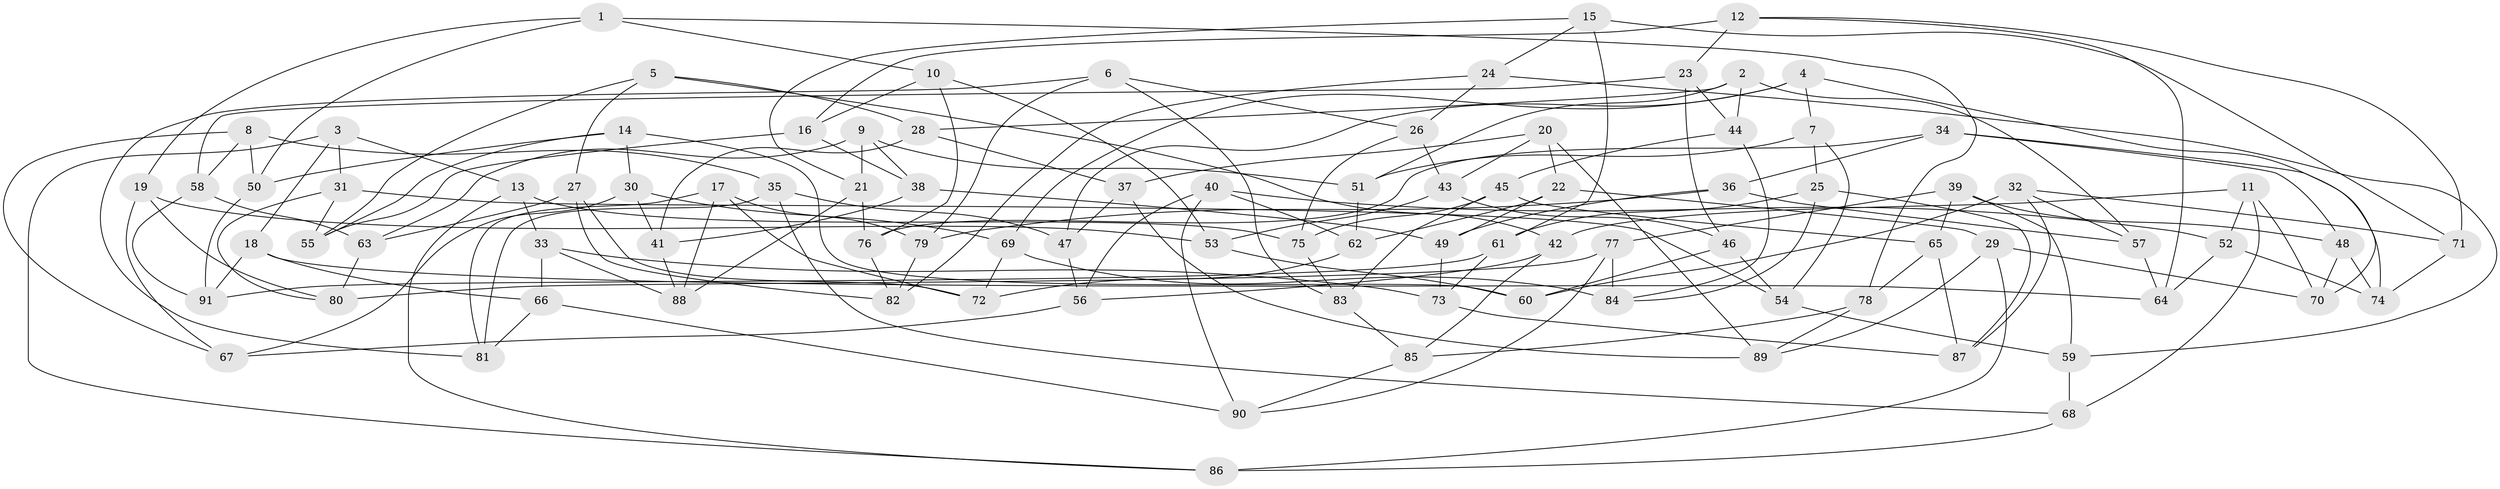// Generated by graph-tools (version 1.1) at 2025/59/03/09/25 04:59:37]
// undirected, 91 vertices, 182 edges
graph export_dot {
graph [start="1"]
  node [color=gray90,style=filled];
  1;
  2;
  3;
  4;
  5;
  6;
  7;
  8;
  9;
  10;
  11;
  12;
  13;
  14;
  15;
  16;
  17;
  18;
  19;
  20;
  21;
  22;
  23;
  24;
  25;
  26;
  27;
  28;
  29;
  30;
  31;
  32;
  33;
  34;
  35;
  36;
  37;
  38;
  39;
  40;
  41;
  42;
  43;
  44;
  45;
  46;
  47;
  48;
  49;
  50;
  51;
  52;
  53;
  54;
  55;
  56;
  57;
  58;
  59;
  60;
  61;
  62;
  63;
  64;
  65;
  66;
  67;
  68;
  69;
  70;
  71;
  72;
  73;
  74;
  75;
  76;
  77;
  78;
  79;
  80;
  81;
  82;
  83;
  84;
  85;
  86;
  87;
  88;
  89;
  90;
  91;
  1 -- 10;
  1 -- 50;
  1 -- 19;
  1 -- 78;
  2 -- 44;
  2 -- 51;
  2 -- 28;
  2 -- 57;
  3 -- 31;
  3 -- 86;
  3 -- 18;
  3 -- 13;
  4 -- 70;
  4 -- 7;
  4 -- 47;
  4 -- 69;
  5 -- 27;
  5 -- 28;
  5 -- 55;
  5 -- 42;
  6 -- 81;
  6 -- 83;
  6 -- 26;
  6 -- 79;
  7 -- 54;
  7 -- 25;
  7 -- 51;
  8 -- 35;
  8 -- 67;
  8 -- 50;
  8 -- 58;
  9 -- 63;
  9 -- 51;
  9 -- 21;
  9 -- 38;
  10 -- 53;
  10 -- 76;
  10 -- 16;
  11 -- 70;
  11 -- 52;
  11 -- 42;
  11 -- 68;
  12 -- 23;
  12 -- 71;
  12 -- 16;
  12 -- 64;
  13 -- 86;
  13 -- 75;
  13 -- 33;
  14 -- 60;
  14 -- 30;
  14 -- 50;
  14 -- 55;
  15 -- 61;
  15 -- 24;
  15 -- 71;
  15 -- 21;
  16 -- 55;
  16 -- 38;
  17 -- 72;
  17 -- 88;
  17 -- 81;
  17 -- 79;
  18 -- 64;
  18 -- 91;
  18 -- 66;
  19 -- 67;
  19 -- 53;
  19 -- 80;
  20 -- 89;
  20 -- 22;
  20 -- 37;
  20 -- 43;
  21 -- 76;
  21 -- 88;
  22 -- 62;
  22 -- 29;
  22 -- 49;
  23 -- 44;
  23 -- 46;
  23 -- 58;
  24 -- 26;
  24 -- 59;
  24 -- 82;
  25 -- 61;
  25 -- 87;
  25 -- 84;
  26 -- 43;
  26 -- 75;
  27 -- 63;
  27 -- 72;
  27 -- 82;
  28 -- 41;
  28 -- 37;
  29 -- 89;
  29 -- 70;
  29 -- 86;
  30 -- 67;
  30 -- 69;
  30 -- 41;
  31 -- 54;
  31 -- 80;
  31 -- 55;
  32 -- 71;
  32 -- 60;
  32 -- 87;
  32 -- 57;
  33 -- 88;
  33 -- 73;
  33 -- 66;
  34 -- 76;
  34 -- 36;
  34 -- 74;
  34 -- 48;
  35 -- 47;
  35 -- 81;
  35 -- 68;
  36 -- 79;
  36 -- 49;
  36 -- 57;
  37 -- 47;
  37 -- 89;
  38 -- 49;
  38 -- 41;
  39 -- 48;
  39 -- 59;
  39 -- 77;
  39 -- 65;
  40 -- 62;
  40 -- 90;
  40 -- 52;
  40 -- 56;
  41 -- 88;
  42 -- 85;
  42 -- 56;
  43 -- 46;
  43 -- 53;
  44 -- 45;
  44 -- 84;
  45 -- 65;
  45 -- 83;
  45 -- 75;
  46 -- 54;
  46 -- 60;
  47 -- 56;
  48 -- 74;
  48 -- 70;
  49 -- 73;
  50 -- 91;
  51 -- 62;
  52 -- 74;
  52 -- 64;
  53 -- 60;
  54 -- 59;
  56 -- 67;
  57 -- 64;
  58 -- 91;
  58 -- 63;
  59 -- 68;
  61 -- 91;
  61 -- 73;
  62 -- 72;
  63 -- 80;
  65 -- 78;
  65 -- 87;
  66 -- 90;
  66 -- 81;
  68 -- 86;
  69 -- 84;
  69 -- 72;
  71 -- 74;
  73 -- 87;
  75 -- 83;
  76 -- 82;
  77 -- 80;
  77 -- 90;
  77 -- 84;
  78 -- 89;
  78 -- 85;
  79 -- 82;
  83 -- 85;
  85 -- 90;
}
